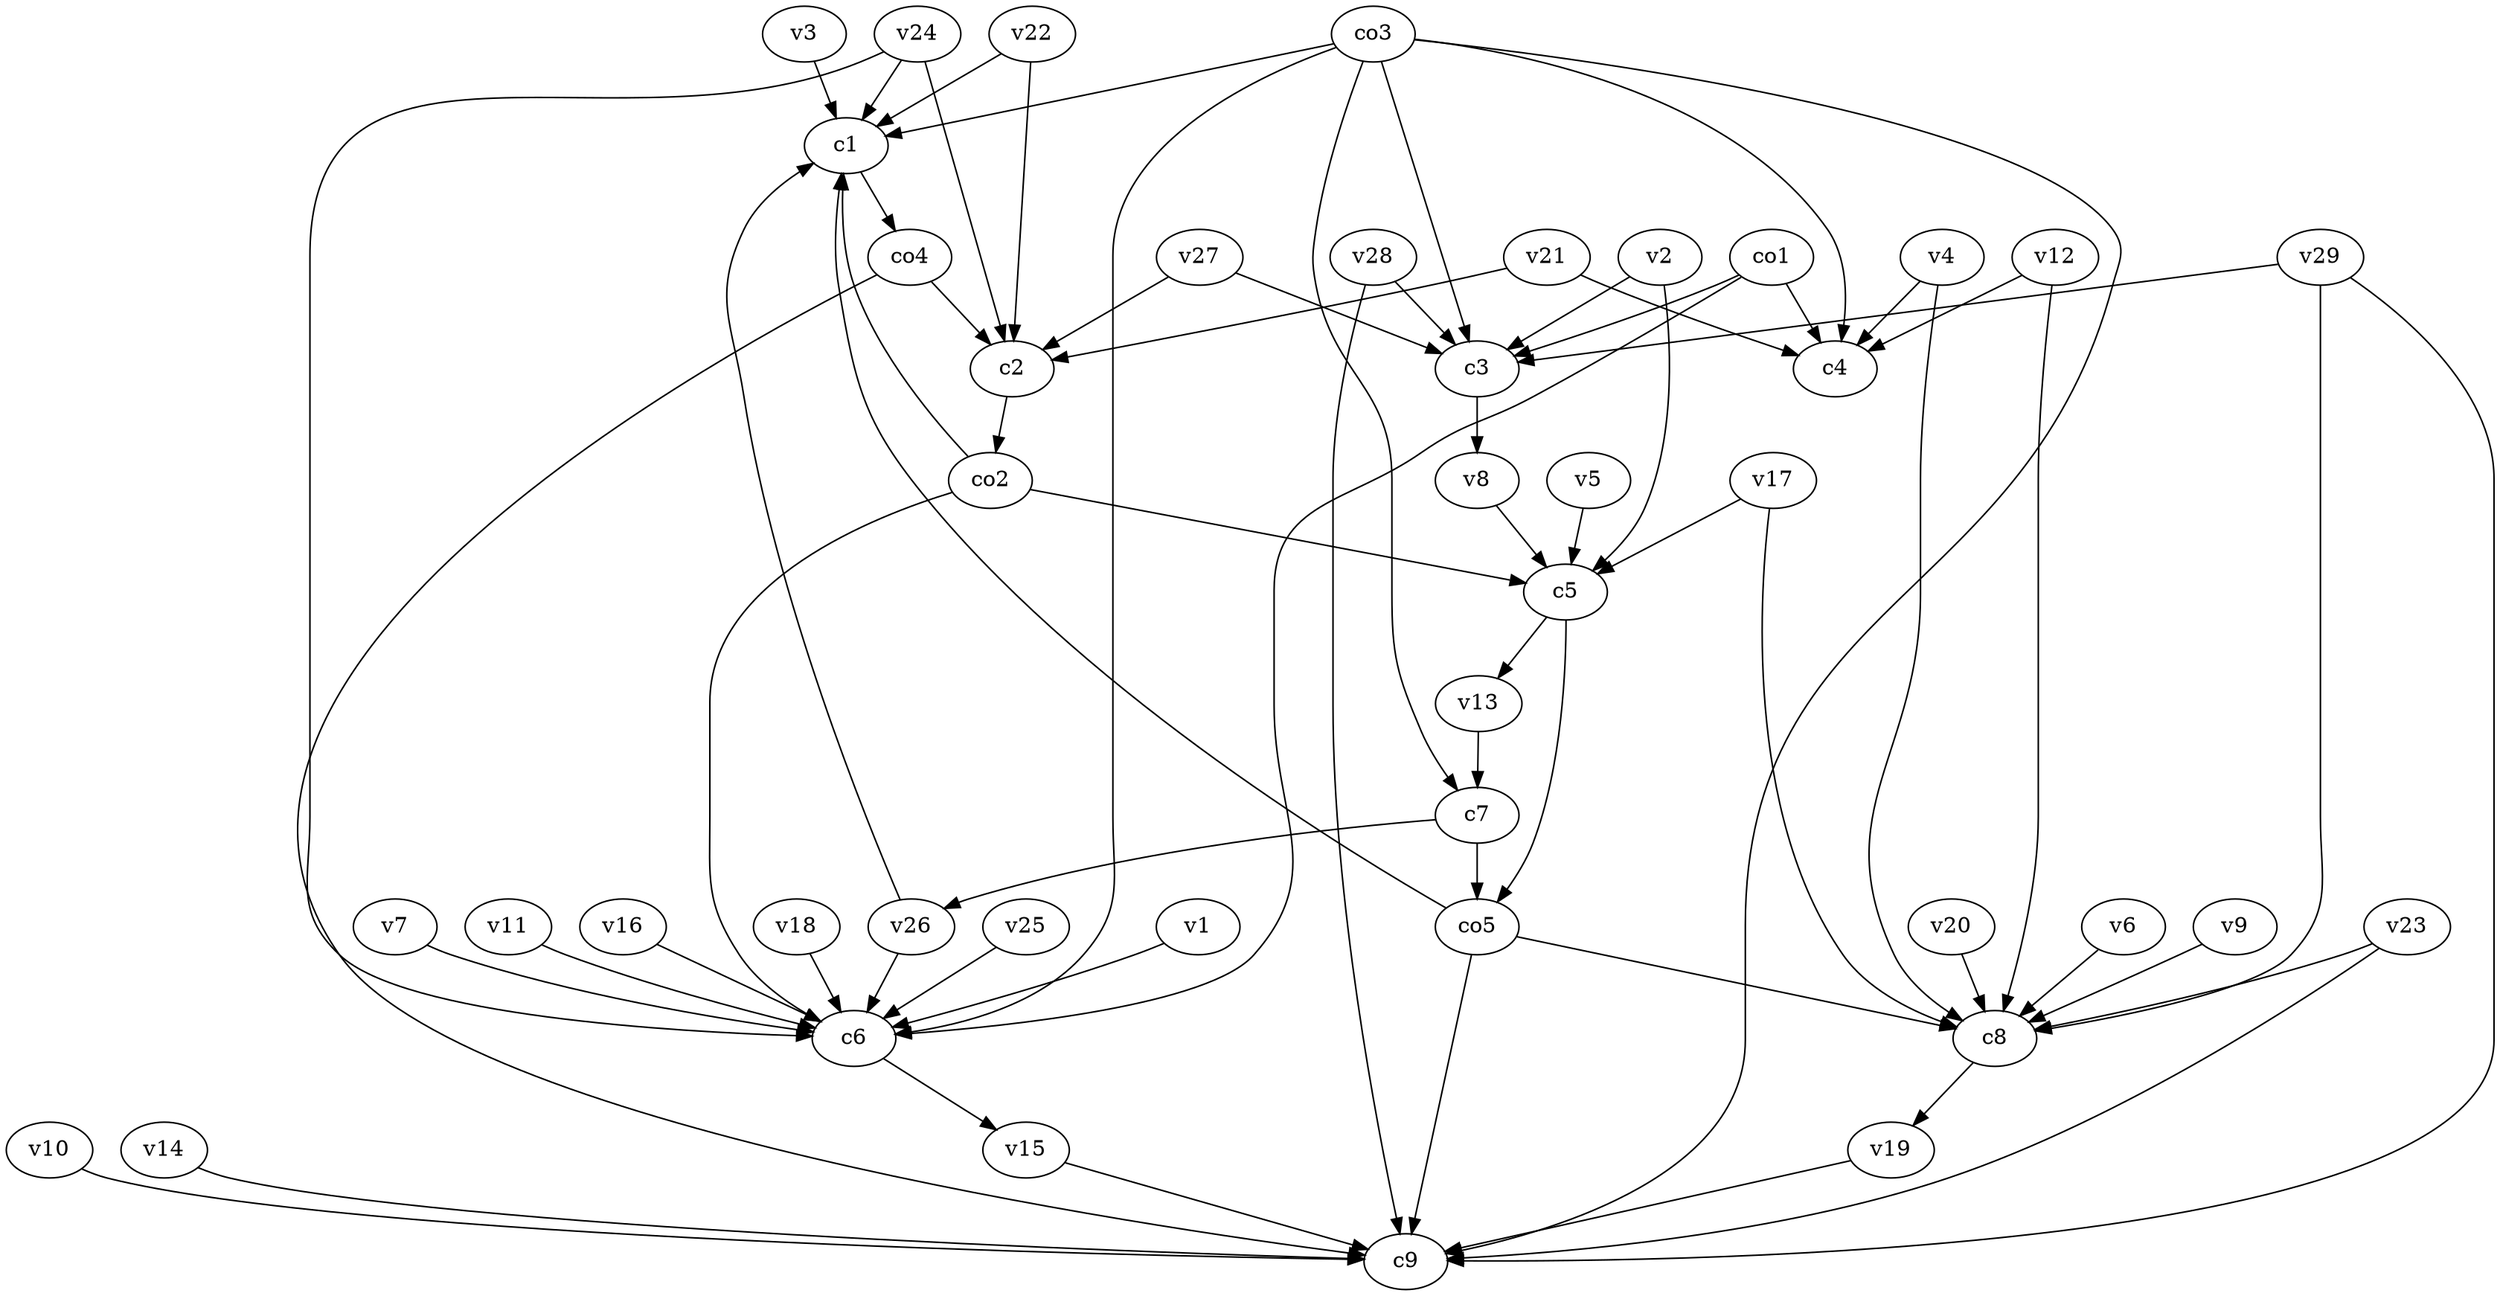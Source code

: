 strict digraph  {
c1;
c2;
c3;
c4;
c5;
c6;
c7;
c8;
c9;
v1;
v2;
v3;
v4;
v5;
v6;
v7;
v8;
v9;
v10;
v11;
v12;
v13;
v14;
v15;
v16;
v17;
v18;
v19;
v20;
v21;
v22;
v23;
v24;
v25;
v26;
v27;
v28;
v29;
co1;
co2;
co3;
co4;
co5;
c1 -> co4  [weight=1];
c2 -> co2  [weight=1];
c3 -> v8  [weight=1];
c5 -> v13  [weight=1];
c5 -> co5  [weight=1];
c6 -> v15  [weight=1];
c7 -> co5  [weight=1];
c7 -> v26  [weight=1];
c8 -> v19  [weight=1];
v1 -> c6  [weight=1];
v2 -> c5  [weight=1];
v2 -> c3  [weight=1];
v3 -> c1  [weight=1];
v4 -> c4  [weight=1];
v4 -> c8  [weight=1];
v5 -> c5  [weight=1];
v6 -> c8  [weight=1];
v7 -> c6  [weight=1];
v8 -> c5  [weight=1];
v9 -> c8  [weight=1];
v10 -> c9  [weight=1];
v11 -> c6  [weight=1];
v12 -> c8  [weight=1];
v12 -> c4  [weight=1];
v13 -> c7  [weight=1];
v14 -> c9  [weight=1];
v15 -> c9  [weight=1];
v16 -> c6  [weight=1];
v17 -> c5  [weight=1];
v17 -> c8  [weight=1];
v18 -> c6  [weight=1];
v19 -> c9  [weight=1];
v20 -> c8  [weight=1];
v21 -> c4  [weight=1];
v21 -> c2  [weight=1];
v22 -> c1  [weight=1];
v22 -> c2  [weight=1];
v23 -> c8  [weight=1];
v23 -> c9  [weight=1];
v24 -> c2  [weight=1];
v24 -> c6  [weight=1];
v24 -> c1  [weight=1];
v25 -> c6  [weight=1];
v26 -> c6  [weight=1];
v26 -> c1  [weight=1];
v27 -> c3  [weight=1];
v27 -> c2  [weight=1];
v28 -> c3  [weight=1];
v28 -> c9  [weight=1];
v29 -> c9  [weight=1];
v29 -> c3  [weight=1];
v29 -> c8  [weight=1];
co1 -> c6  [weight=1];
co1 -> c3  [weight=1];
co1 -> c4  [weight=1];
co2 -> c1  [weight=1];
co2 -> c5  [weight=1];
co2 -> c6  [weight=1];
co3 -> c9  [weight=1];
co3 -> c3  [weight=1];
co3 -> c7  [weight=1];
co3 -> c6  [weight=1];
co3 -> c4  [weight=1];
co3 -> c1  [weight=1];
co4 -> c9  [weight=1];
co4 -> c2  [weight=1];
co5 -> c8  [weight=1];
co5 -> c9  [weight=1];
co5 -> c1  [weight=1];
}
